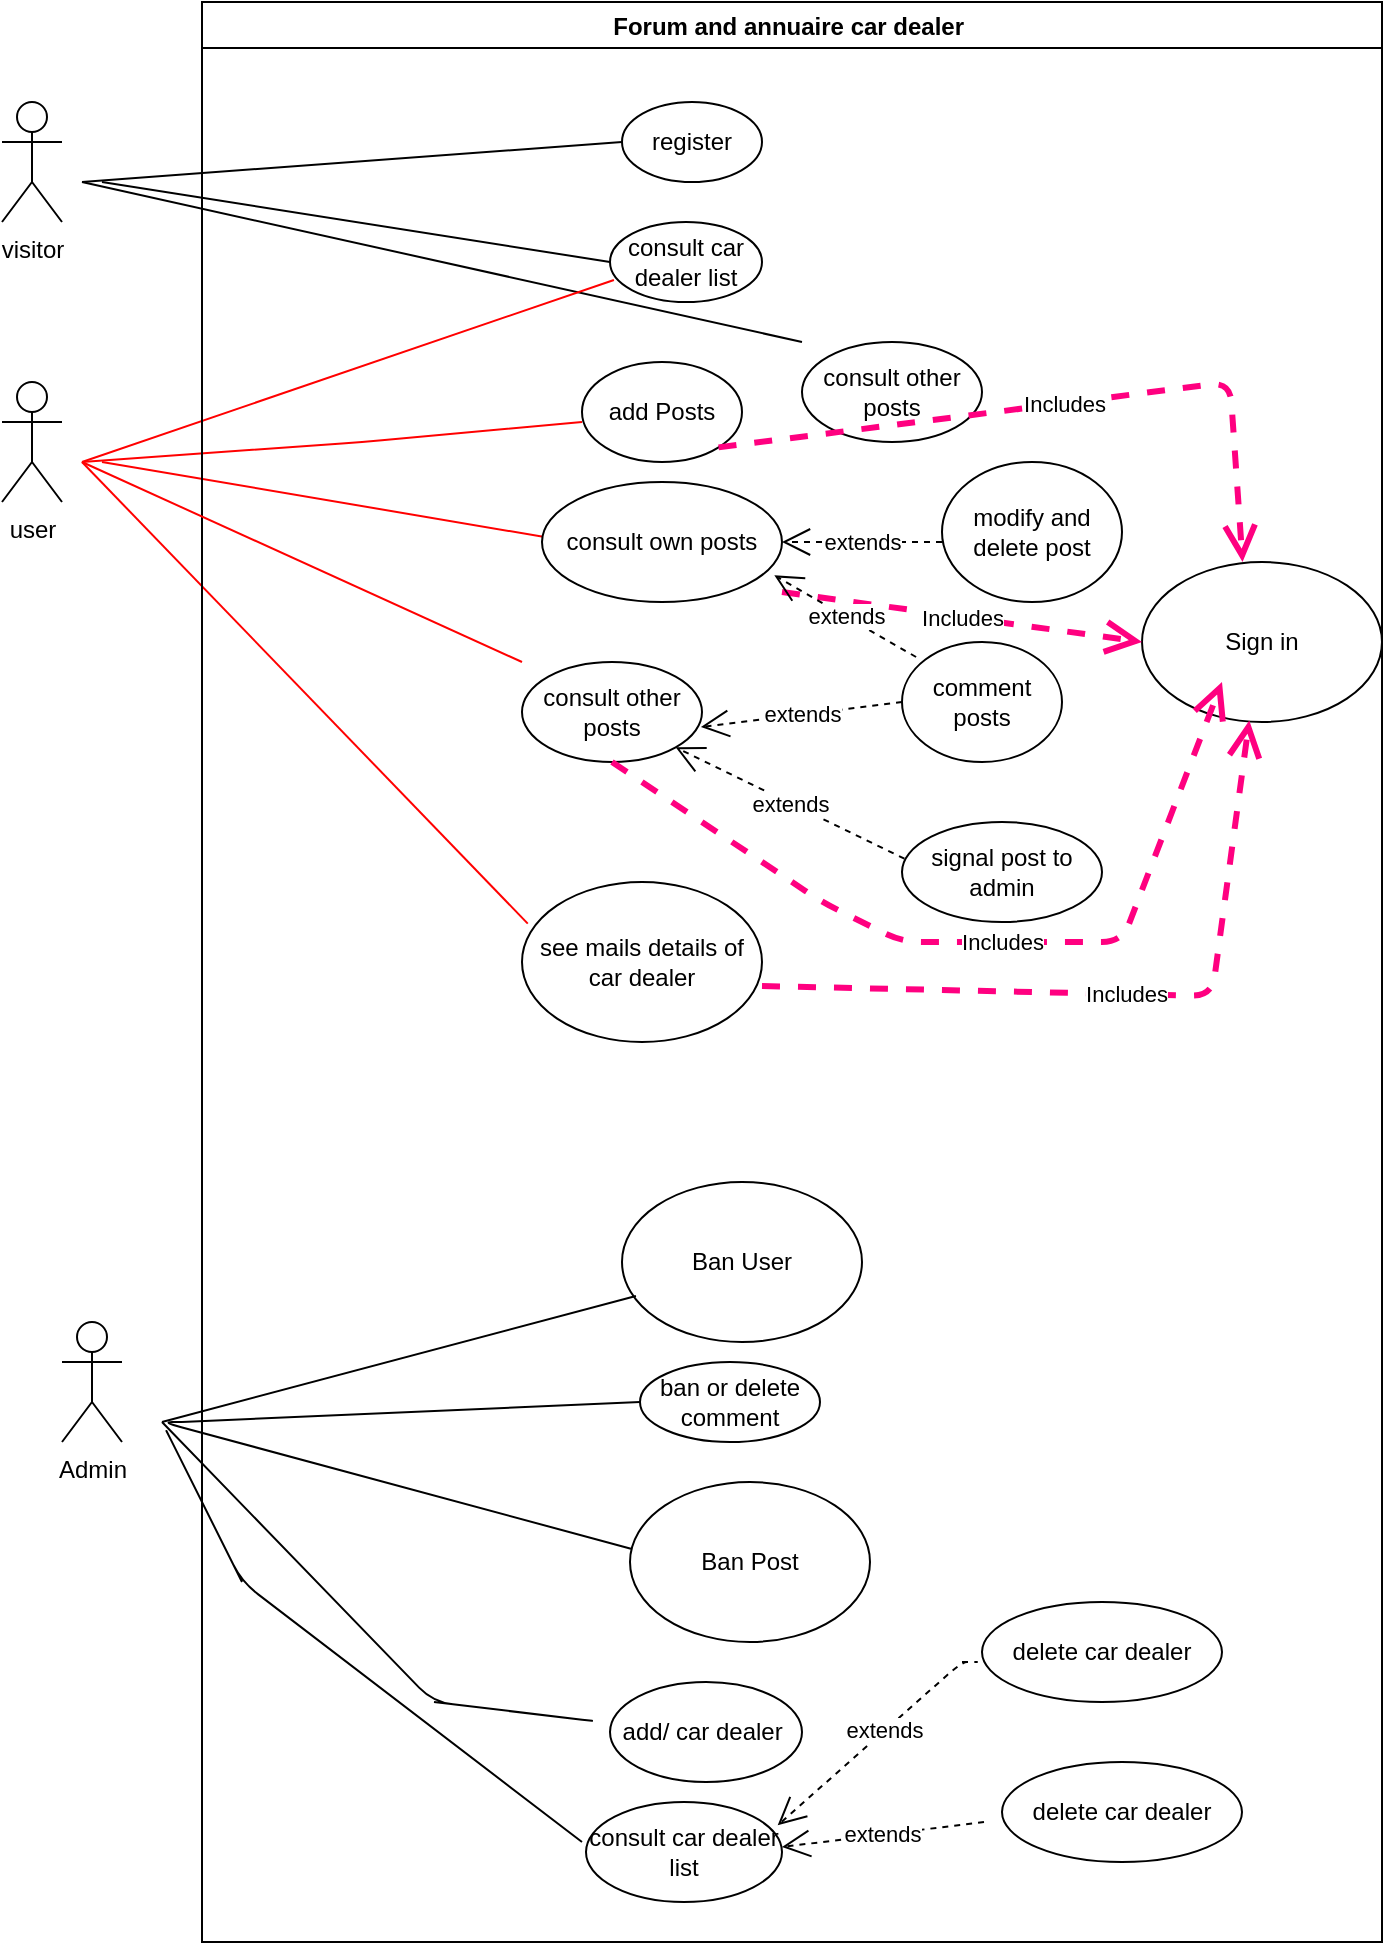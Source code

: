 <mxfile version="14.8.6" type="device"><diagram id="R6cLbvw79_4_B_WWOVjq" name="Page-1"><mxGraphModel dx="1102" dy="525" grid="1" gridSize="10" guides="1" tooltips="1" connect="1" arrows="1" fold="1" page="1" pageScale="1" pageWidth="827" pageHeight="1169" math="0" shadow="0"><root><mxCell id="0"/><mxCell id="1" parent="0"/><mxCell id="mF4NB7-NrCgLJQlxH0Ct-1" value="visitor&lt;br&gt;" style="shape=umlActor;verticalLabelPosition=bottom;verticalAlign=top;html=1;outlineConnect=0;" parent="1" vertex="1"><mxGeometry x="50" y="100" width="30" height="60" as="geometry"/></mxCell><mxCell id="mF4NB7-NrCgLJQlxH0Ct-8" value="user" style="shape=umlActor;verticalLabelPosition=bottom;verticalAlign=top;html=1;outlineConnect=0;" parent="1" vertex="1"><mxGeometry x="50" y="240" width="30" height="60" as="geometry"/></mxCell><mxCell id="mF4NB7-NrCgLJQlxH0Ct-9" value="Admin&lt;br&gt;" style="shape=umlActor;verticalLabelPosition=bottom;verticalAlign=top;html=1;outlineConnect=0;" parent="1" vertex="1"><mxGeometry x="80" y="710" width="30" height="60" as="geometry"/></mxCell><mxCell id="mF4NB7-NrCgLJQlxH0Ct-10" value="consult car &lt;br&gt;dealer list" style="ellipse;whiteSpace=wrap;html=1;" parent="1" vertex="1"><mxGeometry x="354" y="160" width="76" height="40" as="geometry"/></mxCell><mxCell id="mF4NB7-NrCgLJQlxH0Ct-11" value="add Posts" style="ellipse;whiteSpace=wrap;html=1;" parent="1" vertex="1"><mxGeometry x="340" y="230" width="80" height="50" as="geometry"/></mxCell><mxCell id="mF4NB7-NrCgLJQlxH0Ct-12" value="" style="endArrow=none;html=1;entryX=0;entryY=0.5;entryDx=0;entryDy=0;" parent="1" target="mF4NB7-NrCgLJQlxH0Ct-10" edge="1"><mxGeometry width="50" height="50" relative="1" as="geometry"><mxPoint x="100" y="140" as="sourcePoint"/><mxPoint x="440" y="240" as="targetPoint"/><Array as="points"/></mxGeometry></mxCell><mxCell id="mF4NB7-NrCgLJQlxH0Ct-13" value="" style="endArrow=none;html=1;" parent="1" edge="1"><mxGeometry width="50" height="50" relative="1" as="geometry"><mxPoint x="90" y="140" as="sourcePoint"/><mxPoint x="450" y="220" as="targetPoint"/><Array as="points"/></mxGeometry></mxCell><mxCell id="mF4NB7-NrCgLJQlxH0Ct-14" value="register" style="ellipse;whiteSpace=wrap;html=1;" parent="1" vertex="1"><mxGeometry x="360" y="100" width="70" height="40" as="geometry"/></mxCell><mxCell id="mF4NB7-NrCgLJQlxH0Ct-15" value="" style="endArrow=none;html=1;entryX=0;entryY=0.5;entryDx=0;entryDy=0;" parent="1" target="mF4NB7-NrCgLJQlxH0Ct-14" edge="1"><mxGeometry width="50" height="50" relative="1" as="geometry"><mxPoint x="90" y="140" as="sourcePoint"/><mxPoint x="350" y="160" as="targetPoint"/><Array as="points"/></mxGeometry></mxCell><mxCell id="mF4NB7-NrCgLJQlxH0Ct-18" value="" style="endArrow=none;html=1;entryX=0.026;entryY=0.725;entryDx=0;entryDy=0;entryPerimeter=0;strokeColor=#FF0000;" parent="1" target="mF4NB7-NrCgLJQlxH0Ct-10" edge="1"><mxGeometry width="50" height="50" relative="1" as="geometry"><mxPoint x="90" y="280" as="sourcePoint"/><mxPoint x="350" y="190" as="targetPoint"/><Array as="points"/></mxGeometry></mxCell><mxCell id="mF4NB7-NrCgLJQlxH0Ct-19" value="" style="endArrow=none;html=1;strokeColor=#FF0000;" parent="1" edge="1"><mxGeometry width="50" height="50" relative="1" as="geometry"><mxPoint x="100" y="280" as="sourcePoint"/><mxPoint x="323.523" y="317.885" as="targetPoint"/><Array as="points"/></mxGeometry></mxCell><mxCell id="mF4NB7-NrCgLJQlxH0Ct-20" value="" style="endArrow=none;html=1;strokeColor=#FF0000;" parent="1" edge="1"><mxGeometry width="50" height="50" relative="1" as="geometry"><mxPoint x="90" y="280" as="sourcePoint"/><mxPoint x="340" y="260" as="targetPoint"/><Array as="points"><mxPoint x="230" y="270"/></Array></mxGeometry></mxCell><mxCell id="mF4NB7-NrCgLJQlxH0Ct-22" value="see mails details of car dealer" style="ellipse;whiteSpace=wrap;html=1;" parent="1" vertex="1"><mxGeometry x="310" y="490" width="120" height="80" as="geometry"/></mxCell><mxCell id="mF4NB7-NrCgLJQlxH0Ct-26" value="" style="endArrow=none;html=1;entryX=0.024;entryY=0.26;entryDx=0;entryDy=0;entryPerimeter=0;strokeColor=#FF0000;" parent="1" target="mF4NB7-NrCgLJQlxH0Ct-22" edge="1"><mxGeometry width="50" height="50" relative="1" as="geometry"><mxPoint x="90" y="280" as="sourcePoint"/><mxPoint x="405.976" y="279" as="targetPoint"/><Array as="points"/></mxGeometry></mxCell><mxCell id="mF4NB7-NrCgLJQlxH0Ct-27" value="Forum and annuaire car dealer " style="swimlane;" parent="1" vertex="1"><mxGeometry x="150" y="50" width="590" height="970" as="geometry"/></mxCell><mxCell id="mF4NB7-NrCgLJQlxH0Ct-32" value="consult other posts" style="ellipse;whiteSpace=wrap;html=1;" parent="mF4NB7-NrCgLJQlxH0Ct-27" vertex="1"><mxGeometry x="160" y="330" width="90" height="50" as="geometry"/></mxCell><mxCell id="mF4NB7-NrCgLJQlxH0Ct-34" value="consult other posts" style="ellipse;whiteSpace=wrap;html=1;" parent="mF4NB7-NrCgLJQlxH0Ct-27" vertex="1"><mxGeometry x="300" y="170" width="90" height="50" as="geometry"/></mxCell><mxCell id="mF4NB7-NrCgLJQlxH0Ct-31" value="modify and&lt;br&gt;delete post" style="ellipse;whiteSpace=wrap;html=1;" parent="mF4NB7-NrCgLJQlxH0Ct-27" vertex="1"><mxGeometry x="370" y="230" width="90" height="70" as="geometry"/></mxCell><mxCell id="mF4NB7-NrCgLJQlxH0Ct-35" value="extends" style="endArrow=open;endSize=12;dashed=1;html=1;" parent="mF4NB7-NrCgLJQlxH0Ct-27" target="mF4NB7-NrCgLJQlxH0Ct-30" edge="1"><mxGeometry width="160" relative="1" as="geometry"><mxPoint x="370" y="270" as="sourcePoint"/><mxPoint x="290" y="230" as="targetPoint"/><Array as="points"/></mxGeometry></mxCell><mxCell id="mF4NB7-NrCgLJQlxH0Ct-39" value="signal post to admin" style="ellipse;whiteSpace=wrap;html=1;" parent="mF4NB7-NrCgLJQlxH0Ct-27" vertex="1"><mxGeometry x="350" y="410" width="100" height="50" as="geometry"/></mxCell><mxCell id="mF4NB7-NrCgLJQlxH0Ct-40" value="extends" style="endArrow=open;endSize=12;dashed=1;html=1;entryX=1;entryY=1;entryDx=0;entryDy=0;exitX=0.012;exitY=0.367;exitDx=0;exitDy=0;exitPerimeter=0;" parent="mF4NB7-NrCgLJQlxH0Ct-27" source="mF4NB7-NrCgLJQlxH0Ct-39" target="mF4NB7-NrCgLJQlxH0Ct-32" edge="1"><mxGeometry width="160" relative="1" as="geometry"><mxPoint x="341" y="430" as="sourcePoint"/><mxPoint x="250" y="380" as="targetPoint"/><Array as="points"/></mxGeometry></mxCell><mxCell id="mF4NB7-NrCgLJQlxH0Ct-41" value="Sign in" style="ellipse;whiteSpace=wrap;html=1;" parent="mF4NB7-NrCgLJQlxH0Ct-27" vertex="1"><mxGeometry x="470" y="280" width="120" height="80" as="geometry"/></mxCell><mxCell id="mF4NB7-NrCgLJQlxH0Ct-44" value="Includes" style="endArrow=open;endSize=12;dashed=1;html=1;exitX=1;exitY=0.5;exitDx=0;exitDy=0;strokeColor=#FF0080;strokeWidth=3;" parent="mF4NB7-NrCgLJQlxH0Ct-27" edge="1"><mxGeometry width="160" relative="1" as="geometry"><mxPoint x="290" y="295" as="sourcePoint"/><mxPoint x="470" y="320" as="targetPoint"/><Array as="points"><mxPoint x="470" y="320"/></Array></mxGeometry></mxCell><mxCell id="mF4NB7-NrCgLJQlxH0Ct-46" value="Ban Post" style="ellipse;whiteSpace=wrap;html=1;" parent="mF4NB7-NrCgLJQlxH0Ct-27" vertex="1"><mxGeometry x="214" y="740" width="120" height="80" as="geometry"/></mxCell><mxCell id="mF4NB7-NrCgLJQlxH0Ct-47" value="Ban User" style="ellipse;whiteSpace=wrap;html=1;" parent="mF4NB7-NrCgLJQlxH0Ct-27" vertex="1"><mxGeometry x="210" y="590" width="120" height="80" as="geometry"/></mxCell><mxCell id="mF4NB7-NrCgLJQlxH0Ct-48" value="" style="endArrow=none;html=1;entryX=0.004;entryY=0.417;entryDx=0;entryDy=0;entryPerimeter=0;" parent="mF4NB7-NrCgLJQlxH0Ct-27" target="mF4NB7-NrCgLJQlxH0Ct-46" edge="1"><mxGeometry width="50" height="50" relative="1" as="geometry"><mxPoint x="-10" y="710" as="sourcePoint"/><mxPoint x="300" y="640" as="targetPoint"/><Array as="points"><mxPoint x="-20" y="710"/></Array></mxGeometry></mxCell><mxCell id="mF4NB7-NrCgLJQlxH0Ct-49" value="" style="endArrow=none;html=1;exitX=1;exitY=0.333;exitDx=0;exitDy=0;exitPerimeter=0;entryX=0.058;entryY=0.713;entryDx=0;entryDy=0;entryPerimeter=0;" parent="mF4NB7-NrCgLJQlxH0Ct-27" target="mF4NB7-NrCgLJQlxH0Ct-47" edge="1"><mxGeometry width="50" height="50" relative="1" as="geometry"><mxPoint x="-20" y="710" as="sourcePoint"/><mxPoint x="300" y="640" as="targetPoint"/></mxGeometry></mxCell><mxCell id="mF4NB7-NrCgLJQlxH0Ct-50" value="add/ car dealer&amp;nbsp;" style="ellipse;whiteSpace=wrap;html=1;" parent="mF4NB7-NrCgLJQlxH0Ct-27" vertex="1"><mxGeometry x="204" y="840" width="96" height="50" as="geometry"/></mxCell><mxCell id="mF4NB7-NrCgLJQlxH0Ct-51" value="consult car dealer list" style="ellipse;whiteSpace=wrap;html=1;" parent="mF4NB7-NrCgLJQlxH0Ct-27" vertex="1"><mxGeometry x="192" y="900" width="98" height="50" as="geometry"/></mxCell><mxCell id="mF4NB7-NrCgLJQlxH0Ct-52" value="delete car dealer" style="ellipse;whiteSpace=wrap;html=1;" parent="mF4NB7-NrCgLJQlxH0Ct-27" vertex="1"><mxGeometry x="390" y="800" width="120" height="50" as="geometry"/></mxCell><mxCell id="mF4NB7-NrCgLJQlxH0Ct-53" value="delete car dealer" style="ellipse;whiteSpace=wrap;html=1;" parent="mF4NB7-NrCgLJQlxH0Ct-27" vertex="1"><mxGeometry x="400" y="880" width="120" height="50" as="geometry"/></mxCell><mxCell id="mF4NB7-NrCgLJQlxH0Ct-55" value="" style="endArrow=none;html=1;" parent="mF4NB7-NrCgLJQlxH0Ct-27" edge="1"><mxGeometry width="50" height="50" relative="1" as="geometry"><mxPoint x="-20" y="710" as="sourcePoint"/><mxPoint x="116" y="850" as="targetPoint"/><Array as="points"><mxPoint x="115.52" y="850"/><mxPoint x="200" y="860"/></Array></mxGeometry></mxCell><mxCell id="mF4NB7-NrCgLJQlxH0Ct-57" value="extends" style="endArrow=open;endSize=12;dashed=1;html=1;entryX=0.978;entryY=0.233;entryDx=0;entryDy=0;entryPerimeter=0;" parent="mF4NB7-NrCgLJQlxH0Ct-27" target="mF4NB7-NrCgLJQlxH0Ct-51" edge="1"><mxGeometry width="160" relative="1" as="geometry"><mxPoint x="380" y="830" as="sourcePoint"/><mxPoint x="310" y="850" as="targetPoint"/><Array as="points"><mxPoint x="390" y="830"/><mxPoint x="380" y="830"/></Array></mxGeometry></mxCell><mxCell id="mF4NB7-NrCgLJQlxH0Ct-59" value="ban or delete comment" style="ellipse;whiteSpace=wrap;html=1;" parent="mF4NB7-NrCgLJQlxH0Ct-27" vertex="1"><mxGeometry x="219" y="680" width="90" height="40" as="geometry"/></mxCell><mxCell id="mF4NB7-NrCgLJQlxH0Ct-30" value="consult own posts" style="ellipse;whiteSpace=wrap;html=1;" parent="1" vertex="1"><mxGeometry x="320" y="290" width="120" height="60" as="geometry"/></mxCell><mxCell id="mF4NB7-NrCgLJQlxH0Ct-33" value="" style="endArrow=none;html=1;strokeColor=#FF0000;" parent="1" edge="1"><mxGeometry width="50" height="50" relative="1" as="geometry"><mxPoint x="90" y="280" as="sourcePoint"/><mxPoint x="310" y="380" as="targetPoint"/><Array as="points"/></mxGeometry></mxCell><mxCell id="mF4NB7-NrCgLJQlxH0Ct-36" value="comment posts" style="ellipse;whiteSpace=wrap;html=1;" parent="1" vertex="1"><mxGeometry x="500" y="370" width="80" height="60" as="geometry"/></mxCell><mxCell id="mF4NB7-NrCgLJQlxH0Ct-37" value="extends" style="endArrow=open;endSize=12;dashed=1;html=1;entryX=0.994;entryY=0.65;entryDx=0;entryDy=0;entryPerimeter=0;" parent="1" target="mF4NB7-NrCgLJQlxH0Ct-32" edge="1"><mxGeometry width="160" relative="1" as="geometry"><mxPoint x="500" y="400" as="sourcePoint"/><mxPoint x="380" y="390" as="targetPoint"/><Array as="points"/></mxGeometry></mxCell><mxCell id="mF4NB7-NrCgLJQlxH0Ct-38" value="extends" style="endArrow=open;endSize=12;dashed=1;html=1;entryX=0.968;entryY=0.778;entryDx=0;entryDy=0;exitX=0.088;exitY=0.125;exitDx=0;exitDy=0;exitPerimeter=0;entryPerimeter=0;" parent="1" source="mF4NB7-NrCgLJQlxH0Ct-36" target="mF4NB7-NrCgLJQlxH0Ct-30" edge="1"><mxGeometry width="160" relative="1" as="geometry"><mxPoint x="481" y="450" as="sourcePoint"/><mxPoint x="390" y="400" as="targetPoint"/><Array as="points"/></mxGeometry></mxCell><mxCell id="mF4NB7-NrCgLJQlxH0Ct-42" value="Includes" style="endArrow=open;endSize=12;dashed=1;html=1;exitX=1;exitY=0.5;exitDx=0;exitDy=0;entryX=0.447;entryY=0.99;entryDx=0;entryDy=0;entryPerimeter=0;strokeColor=#FF0080;strokeWidth=3;" parent="1" target="mF4NB7-NrCgLJQlxH0Ct-41" edge="1"><mxGeometry width="160" relative="1" as="geometry"><mxPoint x="430" y="542" as="sourcePoint"/><mxPoint x="670" y="400" as="targetPoint"/><Array as="points"><mxPoint x="655" y="547"/></Array></mxGeometry></mxCell><mxCell id="mF4NB7-NrCgLJQlxH0Ct-43" value="Includes" style="endArrow=open;endSize=12;dashed=1;html=1;exitX=0.5;exitY=1;exitDx=0;exitDy=0;strokeColor=#FF0080;strokeWidth=3;" parent="1" source="mF4NB7-NrCgLJQlxH0Ct-32" edge="1"><mxGeometry x="0.051" width="160" relative="1" as="geometry"><mxPoint x="620" y="510" as="sourcePoint"/><mxPoint x="660" y="390" as="targetPoint"/><Array as="points"><mxPoint x="460" y="500"/><mxPoint x="500" y="520"/><mxPoint x="610" y="520"/></Array><mxPoint as="offset"/></mxGeometry></mxCell><mxCell id="mF4NB7-NrCgLJQlxH0Ct-45" value="Includes" style="endArrow=open;endSize=12;dashed=1;html=1;entryX=0.419;entryY=0;entryDx=0;entryDy=0;entryPerimeter=0;strokeColor=#FF0080;strokeWidth=3;exitX=1;exitY=1;exitDx=0;exitDy=0;" parent="1" source="mF4NB7-NrCgLJQlxH0Ct-11" target="mF4NB7-NrCgLJQlxH0Ct-41" edge="1"><mxGeometry width="160" relative="1" as="geometry"><mxPoint x="420" y="260" as="sourcePoint"/><mxPoint x="663.64" y="117.2" as="targetPoint"/><Array as="points"><mxPoint x="664" y="240"/></Array></mxGeometry></mxCell><mxCell id="mF4NB7-NrCgLJQlxH0Ct-56" value="" style="endArrow=none;html=1;" parent="1" edge="1"><mxGeometry width="50" height="50" relative="1" as="geometry"><mxPoint x="170" y="840" as="sourcePoint"/><mxPoint x="340" y="970" as="targetPoint"/><Array as="points"><mxPoint x="130" y="760"/><mxPoint x="170" y="840"/></Array></mxGeometry></mxCell><mxCell id="mF4NB7-NrCgLJQlxH0Ct-58" value="extends" style="endArrow=open;endSize=12;dashed=1;html=1;entryX=0.994;entryY=0.65;entryDx=0;entryDy=0;entryPerimeter=0;" parent="1" edge="1"><mxGeometry width="160" relative="1" as="geometry"><mxPoint x="541" y="960" as="sourcePoint"/><mxPoint x="440.0" y="972.5" as="targetPoint"/><Array as="points"/></mxGeometry></mxCell><mxCell id="mF4NB7-NrCgLJQlxH0Ct-60" value="" style="endArrow=none;html=1;entryX=0;entryY=0.5;entryDx=0;entryDy=0;" parent="1" target="mF4NB7-NrCgLJQlxH0Ct-59" edge="1"><mxGeometry width="50" height="50" relative="1" as="geometry"><mxPoint x="140" y="760" as="sourcePoint"/><mxPoint x="526.96" y="687.04" as="targetPoint"/></mxGeometry></mxCell></root></mxGraphModel></diagram></mxfile>